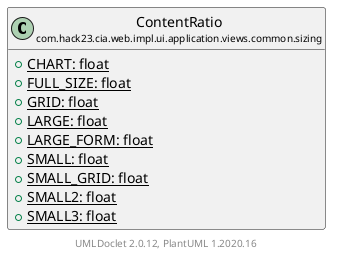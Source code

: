 @startuml
    set namespaceSeparator none
    hide empty fields
    hide empty methods

    class "<size:14>ContentRatio\n<size:10>com.hack23.cia.web.impl.ui.application.views.common.sizing" as com.hack23.cia.web.impl.ui.application.views.common.sizing.ContentRatio [[ContentRatio.html]] {
        {static} +CHART: float
        {static} +FULL_SIZE: float
        {static} +GRID: float
        {static} +LARGE: float
        {static} +LARGE_FORM: float
        {static} +SMALL: float
        {static} +SMALL_GRID: float
        {static} +SMALL2: float
        {static} +SMALL3: float
    }

    center footer UMLDoclet 2.0.12, PlantUML 1.2020.16
@enduml
